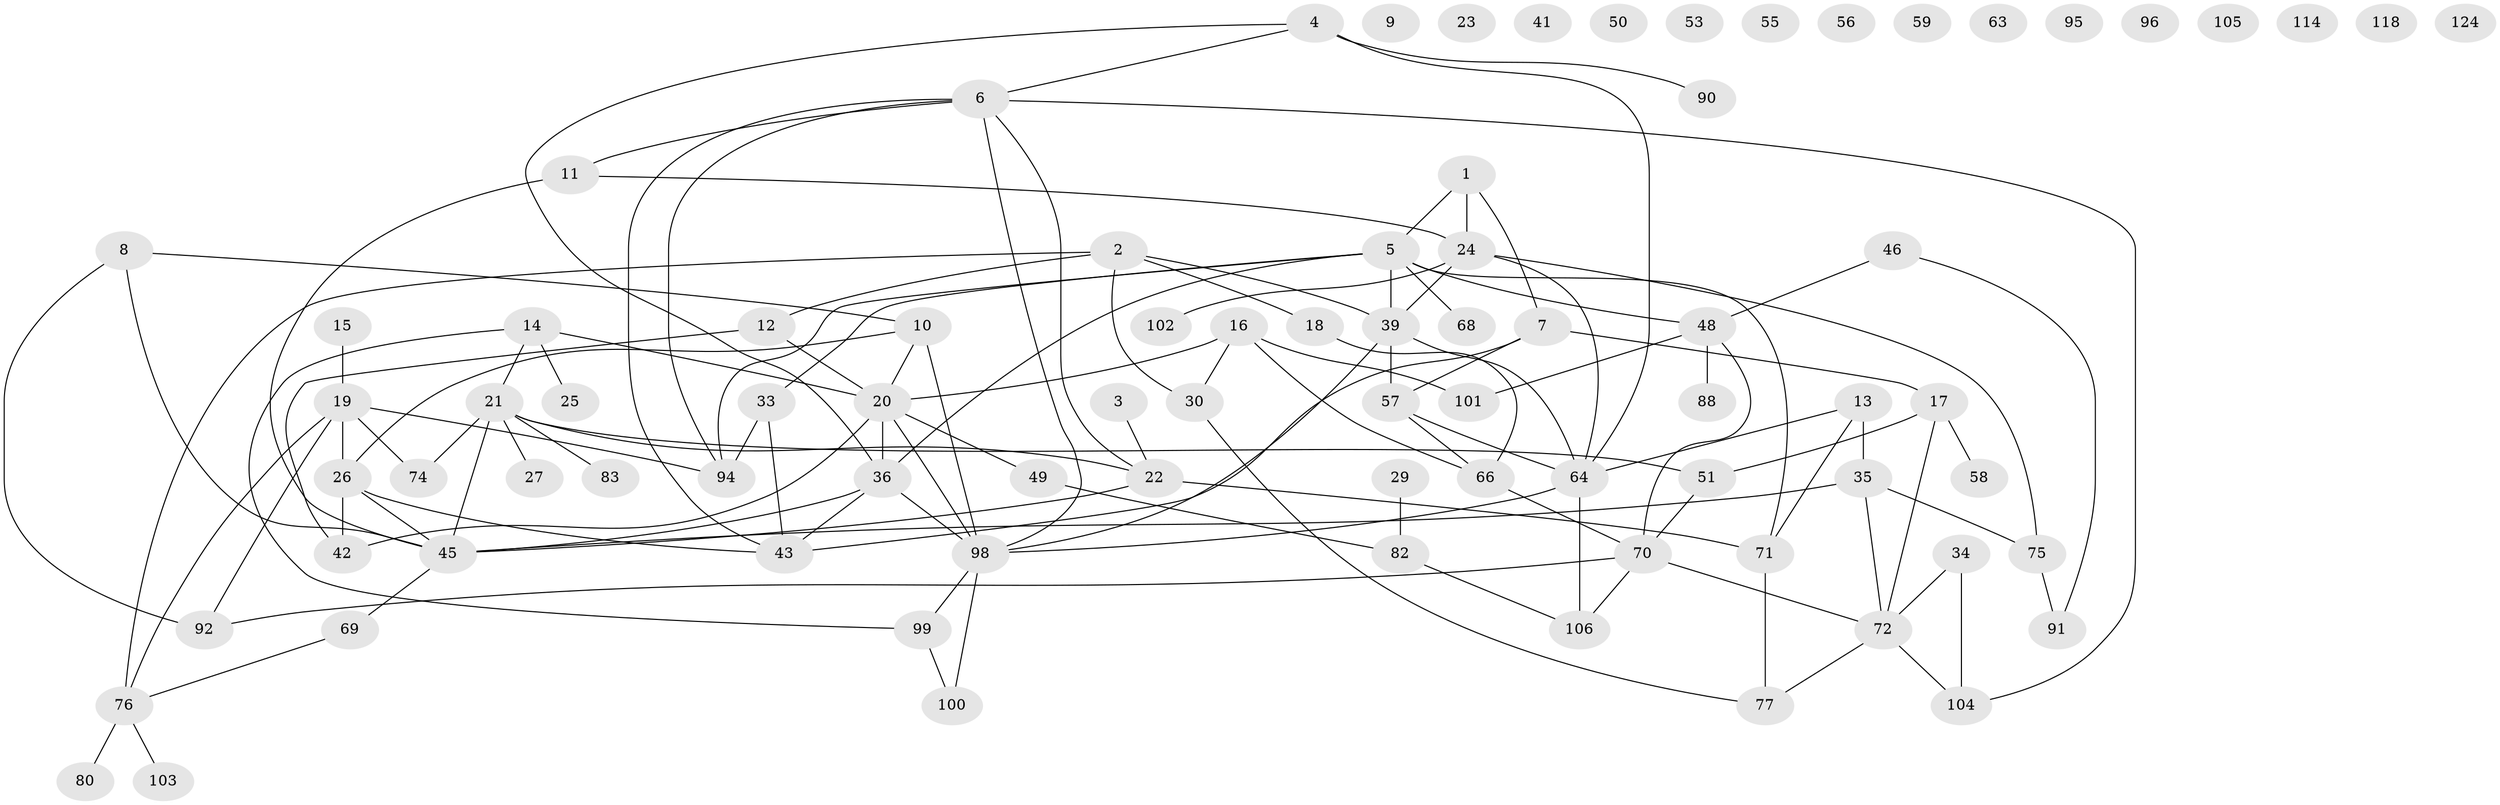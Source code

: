 // Generated by graph-tools (version 1.1) at 2025/23/03/03/25 07:23:26]
// undirected, 83 vertices, 121 edges
graph export_dot {
graph [start="1"]
  node [color=gray90,style=filled];
  1 [super="+125"];
  2 [super="+52"];
  3;
  4;
  5 [super="+47"];
  6 [super="+28"];
  7 [super="+32"];
  8 [super="+54"];
  9;
  10 [super="+38"];
  11 [super="+40"];
  12;
  13 [super="+62"];
  14 [super="+73"];
  15 [super="+119"];
  16 [super="+107"];
  17 [super="+117"];
  18;
  19 [super="+31"];
  20 [super="+81"];
  21 [super="+44"];
  22 [super="+61"];
  23;
  24 [super="+115"];
  25;
  26 [super="+67"];
  27;
  29;
  30 [super="+60"];
  33;
  34 [super="+113"];
  35;
  36 [super="+37"];
  39 [super="+109"];
  41;
  42 [super="+116"];
  43 [super="+110"];
  45 [super="+86"];
  46 [super="+79"];
  48;
  49;
  50 [super="+65"];
  51;
  53;
  55;
  56;
  57 [super="+93"];
  58;
  59;
  63;
  64 [super="+84"];
  66 [super="+97"];
  68 [super="+111"];
  69;
  70 [super="+87"];
  71;
  72 [super="+123"];
  74;
  75 [super="+85"];
  76 [super="+78"];
  77;
  80;
  82 [super="+89"];
  83;
  88;
  90;
  91;
  92;
  94 [super="+108"];
  95;
  96;
  98 [super="+122"];
  99 [super="+112"];
  100;
  101 [super="+120"];
  102;
  103;
  104 [super="+121"];
  105;
  106;
  114;
  118;
  124;
  1 -- 24;
  1 -- 7;
  1 -- 5;
  2 -- 12;
  2 -- 39;
  2 -- 18;
  2 -- 30;
  2 -- 76;
  3 -- 22;
  4 -- 6;
  4 -- 90;
  4 -- 64;
  4 -- 36;
  5 -- 33;
  5 -- 48;
  5 -- 68;
  5 -- 71;
  5 -- 94;
  5 -- 39 [weight=2];
  5 -- 36;
  6 -- 98;
  6 -- 22;
  6 -- 104;
  6 -- 43;
  6 -- 11;
  6 -- 94;
  7 -- 57;
  7 -- 43;
  7 -- 17;
  8 -- 10;
  8 -- 45;
  8 -- 92;
  10 -- 98;
  10 -- 20;
  10 -- 26;
  11 -- 24;
  11 -- 45;
  12 -- 42;
  12 -- 20;
  13 -- 71;
  13 -- 64;
  13 -- 35;
  14 -- 25;
  14 -- 20;
  14 -- 99;
  14 -- 21;
  15 -- 19;
  16 -- 30;
  16 -- 20;
  16 -- 101;
  16 -- 66;
  17 -- 51;
  17 -- 72;
  17 -- 58;
  18 -- 66;
  19 -- 76;
  19 -- 92;
  19 -- 74;
  19 -- 94;
  19 -- 26;
  20 -- 42;
  20 -- 49;
  20 -- 98;
  20 -- 36;
  21 -- 22;
  21 -- 45;
  21 -- 51;
  21 -- 74;
  21 -- 83;
  21 -- 27;
  22 -- 71;
  22 -- 45;
  24 -- 64;
  24 -- 75;
  24 -- 102;
  24 -- 39;
  26 -- 45;
  26 -- 42;
  26 -- 43;
  29 -- 82;
  30 -- 77;
  33 -- 94;
  33 -- 43;
  34 -- 104;
  34 -- 72;
  35 -- 45;
  35 -- 72;
  35 -- 75;
  36 -- 43;
  36 -- 45;
  36 -- 98;
  39 -- 64;
  39 -- 98;
  39 -- 57;
  45 -- 69;
  46 -- 48;
  46 -- 91;
  48 -- 88;
  48 -- 70;
  48 -- 101;
  49 -- 82;
  51 -- 70;
  57 -- 64;
  57 -- 66;
  64 -- 98;
  64 -- 106;
  66 -- 70;
  69 -- 76;
  70 -- 72;
  70 -- 92;
  70 -- 106;
  71 -- 77;
  72 -- 77;
  72 -- 104;
  75 -- 91;
  76 -- 103;
  76 -- 80;
  82 -- 106;
  98 -- 100;
  98 -- 99;
  99 -- 100;
}

